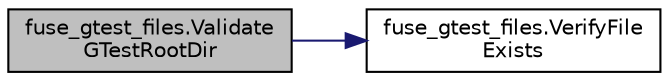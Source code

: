 digraph "fuse_gtest_files.ValidateGTestRootDir"
{
  edge [fontname="Helvetica",fontsize="10",labelfontname="Helvetica",labelfontsize="10"];
  node [fontname="Helvetica",fontsize="10",shape=record];
  rankdir="LR";
  Node34 [label="fuse_gtest_files.Validate\lGTestRootDir",height=0.2,width=0.4,color="black", fillcolor="grey75", style="filled", fontcolor="black"];
  Node34 -> Node35 [color="midnightblue",fontsize="10",style="solid",fontname="Helvetica"];
  Node35 [label="fuse_gtest_files.VerifyFile\lExists",height=0.2,width=0.4,color="black", fillcolor="white", style="filled",URL="$d3/dfa/namespacefuse__gtest__files.html#a333eb5237899fe2f80b0c624ddba363d"];
}
